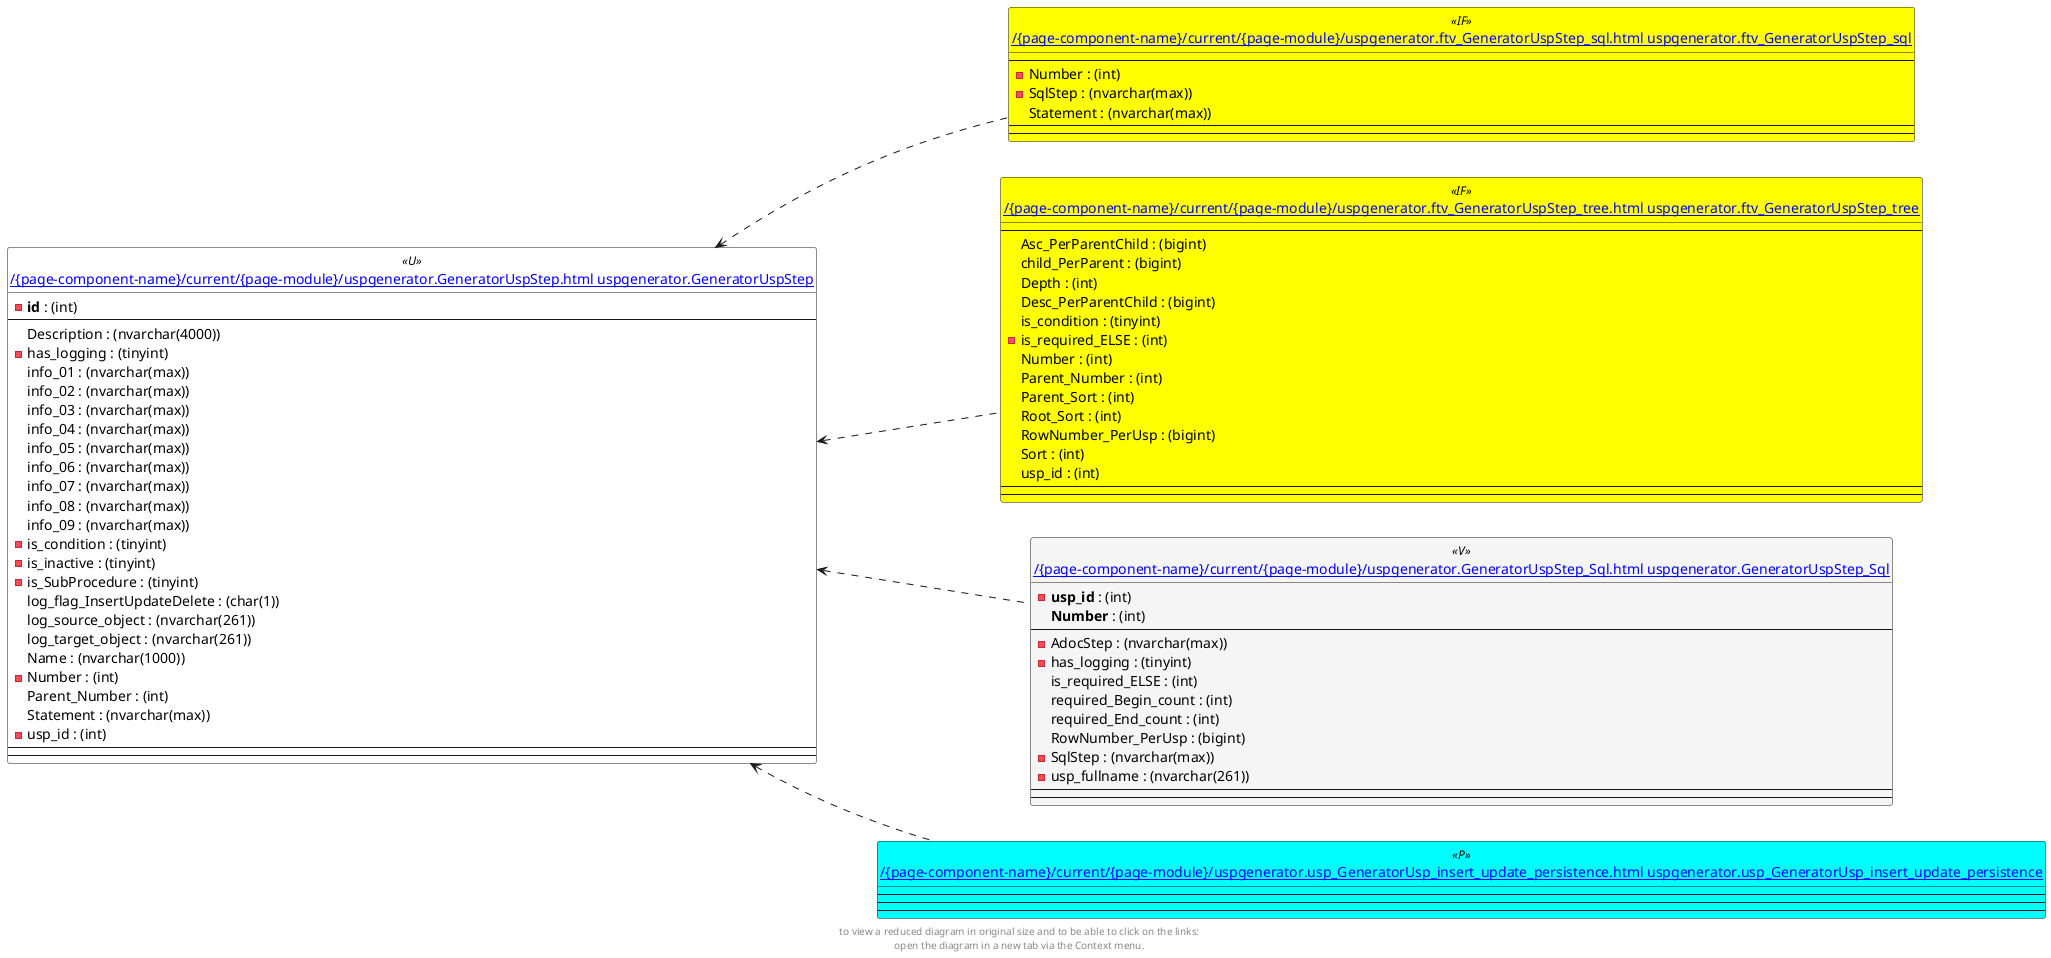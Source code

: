 @startuml
left to right direction
'top to bottom direction
hide circle
'avoide "." issues:
set namespaceSeparator none


skinparam class {
  BackgroundColor White
  BackgroundColor<<FN>> Yellow
  BackgroundColor<<FS>> Yellow
  BackgroundColor<<FT>> LightGray
  BackgroundColor<<IF>> Yellow
  BackgroundColor<<IS>> Yellow
  BackgroundColor<<P>> Aqua
  BackgroundColor<<PC>> Aqua
  BackgroundColor<<SN>> Yellow
  BackgroundColor<<SO>> SlateBlue
  BackgroundColor<<TF>> LightGray
  BackgroundColor<<TR>> Tomato
  BackgroundColor<<U>> White
  BackgroundColor<<V>> WhiteSmoke
  BackgroundColor<<X>> Aqua
}


entity "[[{site-url}/{page-component-name}/current/{page-module}/uspgenerator.ftv_GeneratorUspStep_sql.html uspgenerator.ftv_GeneratorUspStep_sql]]" as uspgenerator.ftv_GeneratorUspStep_sql << IF >> {
  --
  - Number : (int)
  - SqlStep : (nvarchar(max))
  Statement : (nvarchar(max))
  --
  --
}

entity "[[{site-url}/{page-component-name}/current/{page-module}/uspgenerator.ftv_GeneratorUspStep_tree.html uspgenerator.ftv_GeneratorUspStep_tree]]" as uspgenerator.ftv_GeneratorUspStep_tree << IF >> {
  --
  Asc_PerParentChild : (bigint)
  child_PerParent : (bigint)
  Depth : (int)
  Desc_PerParentChild : (bigint)
  is_condition : (tinyint)
  - is_required_ELSE : (int)
  Number : (int)
  Parent_Number : (int)
  Parent_Sort : (int)
  Root_Sort : (int)
  RowNumber_PerUsp : (bigint)
  Sort : (int)
  usp_id : (int)
  --
  --
}

entity "[[{site-url}/{page-component-name}/current/{page-module}/uspgenerator.GeneratorUspStep.html uspgenerator.GeneratorUspStep]]" as uspgenerator.GeneratorUspStep << U >> {
  - **id** : (int)
  --
  Description : (nvarchar(4000))
  - has_logging : (tinyint)
  info_01 : (nvarchar(max))
  info_02 : (nvarchar(max))
  info_03 : (nvarchar(max))
  info_04 : (nvarchar(max))
  info_05 : (nvarchar(max))
  info_06 : (nvarchar(max))
  info_07 : (nvarchar(max))
  info_08 : (nvarchar(max))
  info_09 : (nvarchar(max))
  - is_condition : (tinyint)
  - is_inactive : (tinyint)
  - is_SubProcedure : (tinyint)
  log_flag_InsertUpdateDelete : (char(1))
  log_source_object : (nvarchar(261))
  log_target_object : (nvarchar(261))
  Name : (nvarchar(1000))
  - Number : (int)
  Parent_Number : (int)
  Statement : (nvarchar(max))
  - usp_id : (int)
  --
  --
}

entity "[[{site-url}/{page-component-name}/current/{page-module}/uspgenerator.GeneratorUspStep_Sql.html uspgenerator.GeneratorUspStep_Sql]]" as uspgenerator.GeneratorUspStep_Sql << V >> {
  - **usp_id** : (int)
  **Number** : (int)
  --
  - AdocStep : (nvarchar(max))
  - has_logging : (tinyint)
  is_required_ELSE : (int)
  required_Begin_count : (int)
  required_End_count : (int)
  RowNumber_PerUsp : (bigint)
  - SqlStep : (nvarchar(max))
  - usp_fullname : (nvarchar(261))
  --
  --
}

entity "[[{site-url}/{page-component-name}/current/{page-module}/uspgenerator.usp_GeneratorUsp_insert_update_persistence.html uspgenerator.usp_GeneratorUsp_insert_update_persistence]]" as uspgenerator.usp_GeneratorUsp_insert_update_persistence << P >> {
  --
  --
  --
}

uspgenerator.GeneratorUspStep <.. uspgenerator.GeneratorUspStep_Sql
uspgenerator.GeneratorUspStep <.. uspgenerator.usp_GeneratorUsp_insert_update_persistence
uspgenerator.GeneratorUspStep <.. uspgenerator.ftv_GeneratorUspStep_sql
uspgenerator.GeneratorUspStep <.. uspgenerator.ftv_GeneratorUspStep_tree

footer
to view a reduced diagram in original size and to be able to click on the links:
open the diagram in a new tab via the Context menu.
end footer

@enduml


